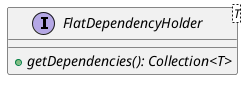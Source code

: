 @startuml

    interface FlatDependencyHolder<T> [[FlatDependencyHolder.html]] {
        {abstract} +getDependencies(): Collection<T>
    }

@enduml
